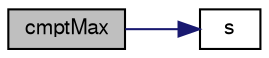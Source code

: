 digraph "cmptMax"
{
  bgcolor="transparent";
  edge [fontname="FreeSans",fontsize="10",labelfontname="FreeSans",labelfontsize="10"];
  node [fontname="FreeSans",fontsize="10",shape=record];
  rankdir="LR";
  Node3457 [label="cmptMax",height=0.2,width=0.4,color="black", fillcolor="grey75", style="filled", fontcolor="black"];
  Node3457 -> Node3458 [color="midnightblue",fontsize="10",style="solid",fontname="FreeSans"];
  Node3458 [label="s",height=0.2,width=0.4,color="black",URL="$a18905.html#abb9c4233033fad2ad0206cd4adad3b9f"];
}
